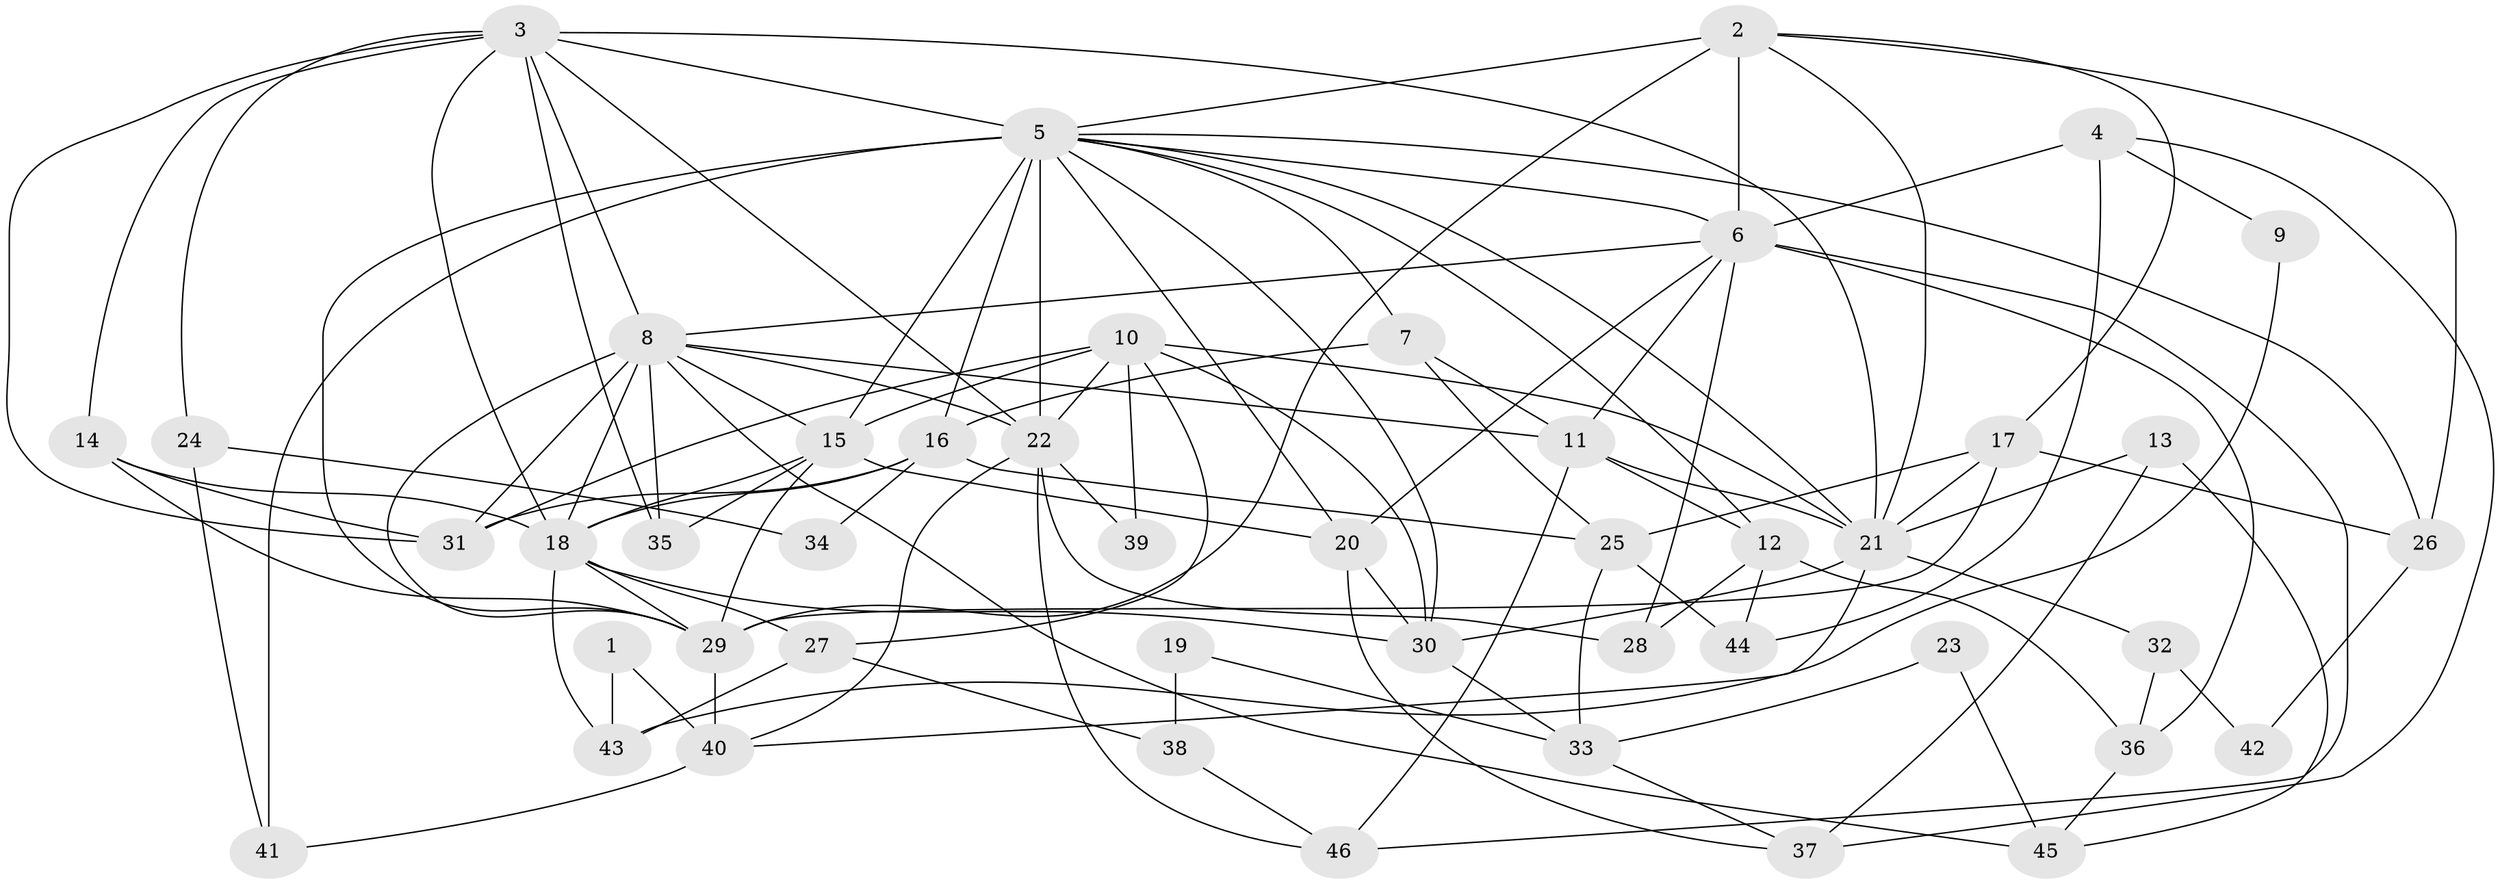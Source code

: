 // original degree distribution, {3: 0.20652173913043478, 2: 0.16304347826086957, 4: 0.29347826086956524, 5: 0.21739130434782608, 6: 0.05434782608695652, 7: 0.05434782608695652, 8: 0.010869565217391304}
// Generated by graph-tools (version 1.1) at 2025/36/03/09/25 02:36:00]
// undirected, 46 vertices, 114 edges
graph export_dot {
graph [start="1"]
  node [color=gray90,style=filled];
  1;
  2;
  3;
  4;
  5;
  6;
  7;
  8;
  9;
  10;
  11;
  12;
  13;
  14;
  15;
  16;
  17;
  18;
  19;
  20;
  21;
  22;
  23;
  24;
  25;
  26;
  27;
  28;
  29;
  30;
  31;
  32;
  33;
  34;
  35;
  36;
  37;
  38;
  39;
  40;
  41;
  42;
  43;
  44;
  45;
  46;
  1 -- 40 [weight=1.0];
  1 -- 43 [weight=1.0];
  2 -- 5 [weight=1.0];
  2 -- 6 [weight=1.0];
  2 -- 17 [weight=1.0];
  2 -- 21 [weight=1.0];
  2 -- 26 [weight=1.0];
  2 -- 29 [weight=2.0];
  3 -- 5 [weight=2.0];
  3 -- 8 [weight=2.0];
  3 -- 14 [weight=1.0];
  3 -- 18 [weight=1.0];
  3 -- 21 [weight=1.0];
  3 -- 22 [weight=1.0];
  3 -- 24 [weight=1.0];
  3 -- 31 [weight=1.0];
  3 -- 35 [weight=1.0];
  4 -- 6 [weight=1.0];
  4 -- 9 [weight=1.0];
  4 -- 37 [weight=1.0];
  4 -- 44 [weight=1.0];
  5 -- 6 [weight=2.0];
  5 -- 7 [weight=1.0];
  5 -- 12 [weight=1.0];
  5 -- 15 [weight=1.0];
  5 -- 16 [weight=1.0];
  5 -- 20 [weight=1.0];
  5 -- 21 [weight=1.0];
  5 -- 22 [weight=7.0];
  5 -- 26 [weight=1.0];
  5 -- 29 [weight=2.0];
  5 -- 30 [weight=1.0];
  5 -- 41 [weight=2.0];
  6 -- 8 [weight=1.0];
  6 -- 11 [weight=1.0];
  6 -- 20 [weight=2.0];
  6 -- 28 [weight=1.0];
  6 -- 36 [weight=1.0];
  6 -- 46 [weight=1.0];
  7 -- 11 [weight=1.0];
  7 -- 16 [weight=1.0];
  7 -- 25 [weight=1.0];
  8 -- 11 [weight=1.0];
  8 -- 15 [weight=1.0];
  8 -- 18 [weight=1.0];
  8 -- 22 [weight=1.0];
  8 -- 29 [weight=1.0];
  8 -- 31 [weight=1.0];
  8 -- 35 [weight=1.0];
  8 -- 45 [weight=1.0];
  9 -- 43 [weight=1.0];
  10 -- 15 [weight=1.0];
  10 -- 21 [weight=1.0];
  10 -- 22 [weight=1.0];
  10 -- 27 [weight=1.0];
  10 -- 30 [weight=2.0];
  10 -- 31 [weight=1.0];
  10 -- 39 [weight=1.0];
  11 -- 12 [weight=1.0];
  11 -- 21 [weight=1.0];
  11 -- 46 [weight=1.0];
  12 -- 28 [weight=1.0];
  12 -- 36 [weight=1.0];
  12 -- 44 [weight=1.0];
  13 -- 21 [weight=1.0];
  13 -- 37 [weight=1.0];
  13 -- 45 [weight=1.0];
  14 -- 18 [weight=1.0];
  14 -- 29 [weight=1.0];
  14 -- 31 [weight=1.0];
  15 -- 18 [weight=1.0];
  15 -- 20 [weight=2.0];
  15 -- 29 [weight=1.0];
  15 -- 35 [weight=1.0];
  16 -- 18 [weight=2.0];
  16 -- 25 [weight=1.0];
  16 -- 31 [weight=1.0];
  16 -- 34 [weight=1.0];
  17 -- 21 [weight=2.0];
  17 -- 25 [weight=1.0];
  17 -- 26 [weight=1.0];
  17 -- 29 [weight=1.0];
  18 -- 27 [weight=1.0];
  18 -- 29 [weight=1.0];
  18 -- 30 [weight=2.0];
  18 -- 43 [weight=1.0];
  19 -- 33 [weight=1.0];
  19 -- 38 [weight=1.0];
  20 -- 30 [weight=1.0];
  20 -- 37 [weight=1.0];
  21 -- 30 [weight=2.0];
  21 -- 32 [weight=2.0];
  21 -- 40 [weight=1.0];
  22 -- 28 [weight=2.0];
  22 -- 39 [weight=1.0];
  22 -- 40 [weight=1.0];
  22 -- 46 [weight=1.0];
  23 -- 33 [weight=1.0];
  23 -- 45 [weight=1.0];
  24 -- 34 [weight=1.0];
  24 -- 41 [weight=1.0];
  25 -- 33 [weight=1.0];
  25 -- 44 [weight=1.0];
  26 -- 42 [weight=1.0];
  27 -- 38 [weight=1.0];
  27 -- 43 [weight=1.0];
  29 -- 40 [weight=1.0];
  30 -- 33 [weight=1.0];
  32 -- 36 [weight=1.0];
  32 -- 42 [weight=1.0];
  33 -- 37 [weight=1.0];
  36 -- 45 [weight=1.0];
  38 -- 46 [weight=1.0];
  40 -- 41 [weight=1.0];
}
